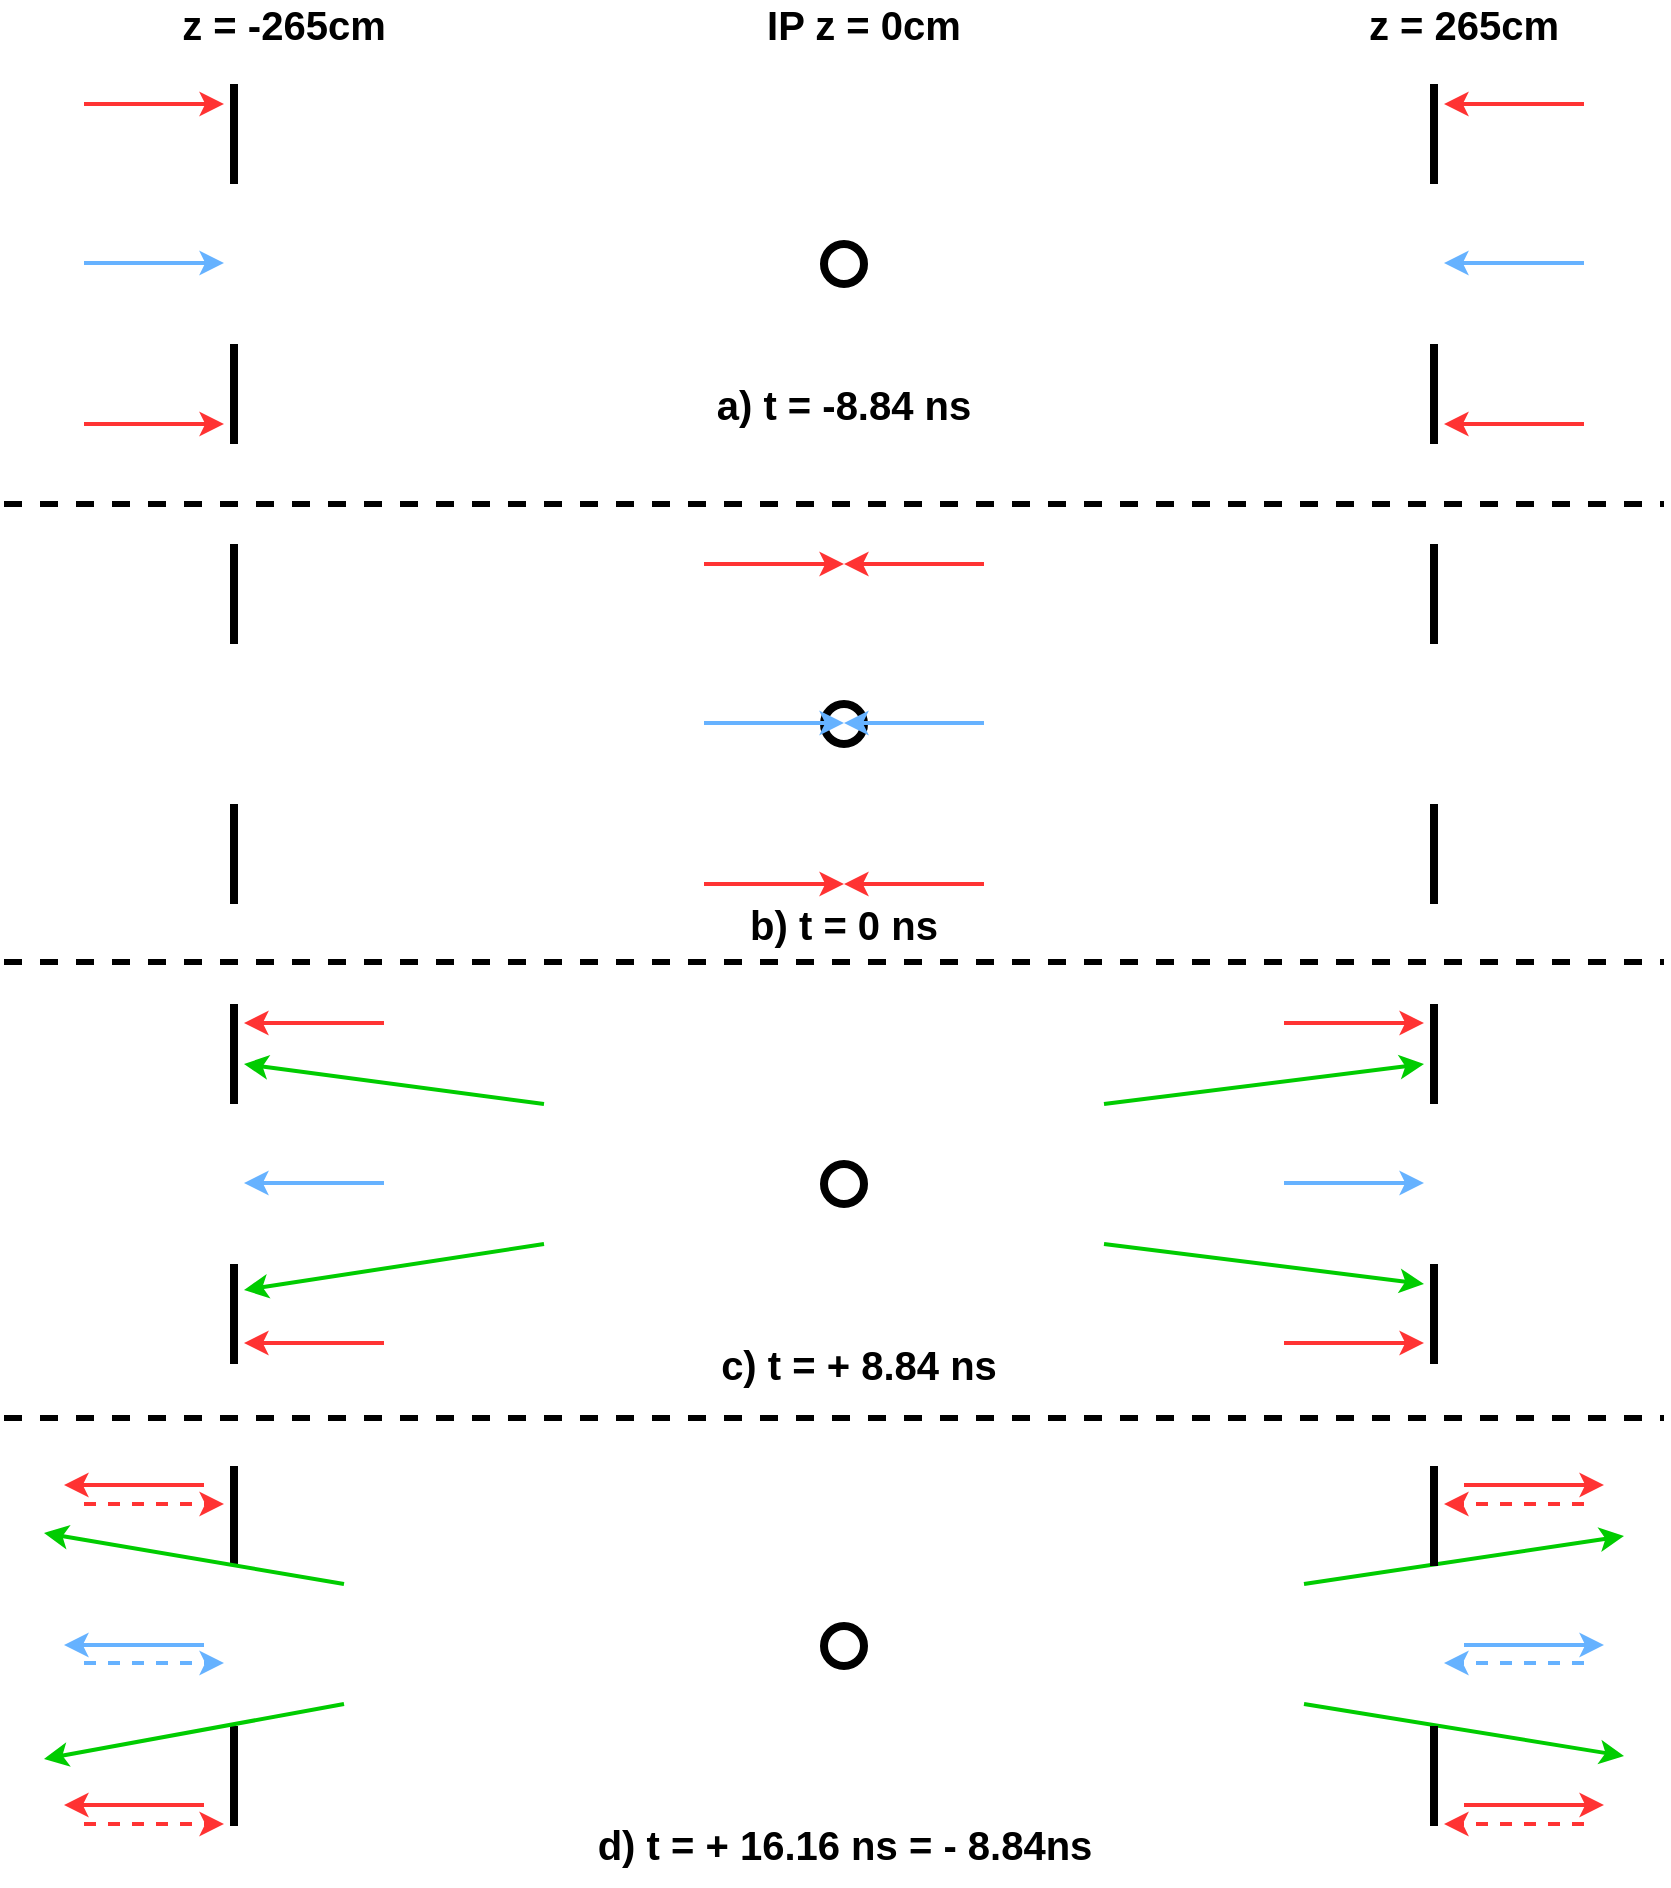 <mxfile version="14.7.1" type="github">
  <diagram id="XT5kvj6eiDMdyi3gLSAI" name="Page-1">
    <mxGraphModel dx="1068" dy="742" grid="1" gridSize="10" guides="1" tooltips="1" connect="1" arrows="1" fold="1" page="1" pageScale="1" pageWidth="1169" pageHeight="827" math="0" shadow="0">
      <root>
        <mxCell id="0" />
        <mxCell id="1" parent="0" />
        <mxCell id="nmyoYEylklnLV7Xv7OqU-15" value="" style="group" parent="1" vertex="1" connectable="0">
          <mxGeometry x="170" y="120" width="700" height="270" as="geometry" />
        </mxCell>
        <mxCell id="nmyoYEylklnLV7Xv7OqU-16" value="" style="endArrow=classic;html=1;strokeWidth=2;endFill=1;strokeColor=#66B2FF;" parent="nmyoYEylklnLV7Xv7OqU-15" edge="1">
          <mxGeometry width="50" height="50" relative="1" as="geometry">
            <mxPoint x="-40" y="119.5" as="sourcePoint" />
            <mxPoint x="30" y="119.5" as="targetPoint" />
          </mxGeometry>
        </mxCell>
        <mxCell id="nmyoYEylklnLV7Xv7OqU-17" value="" style="endArrow=classic;html=1;strokeWidth=2;endFill=1;strokeColor=#66B2FF;" parent="nmyoYEylklnLV7Xv7OqU-15" edge="1">
          <mxGeometry width="50" height="50" relative="1" as="geometry">
            <mxPoint x="710" y="119.5" as="sourcePoint" />
            <mxPoint x="640" y="119.5" as="targetPoint" />
          </mxGeometry>
        </mxCell>
        <mxCell id="nmyoYEylklnLV7Xv7OqU-21" value="" style="endArrow=classic;html=1;strokeWidth=2;endFill=1;strokeColor=#FF3333;" parent="nmyoYEylklnLV7Xv7OqU-15" edge="1">
          <mxGeometry width="50" height="50" relative="1" as="geometry">
            <mxPoint x="-40" y="200" as="sourcePoint" />
            <mxPoint x="30" y="200" as="targetPoint" />
          </mxGeometry>
        </mxCell>
        <mxCell id="nmyoYEylklnLV7Xv7OqU-3" value="" style="group" parent="nmyoYEylklnLV7Xv7OqU-15" vertex="1" connectable="0">
          <mxGeometry x="30" width="10" height="240" as="geometry" />
        </mxCell>
        <mxCell id="nmyoYEylklnLV7Xv7OqU-5" value="" style="group" parent="nmyoYEylklnLV7Xv7OqU-3" vertex="1" connectable="0">
          <mxGeometry width="10" height="240" as="geometry" />
        </mxCell>
        <mxCell id="nmyoYEylklnLV7Xv7OqU-1" value="" style="line;strokeWidth=4;direction=south;html=1;" parent="nmyoYEylklnLV7Xv7OqU-5" vertex="1">
          <mxGeometry y="30" width="10" height="50" as="geometry" />
        </mxCell>
        <mxCell id="nmyoYEylklnLV7Xv7OqU-2" value="" style="line;strokeWidth=4;direction=south;html=1;" parent="nmyoYEylklnLV7Xv7OqU-5" vertex="1">
          <mxGeometry y="160" width="10" height="50" as="geometry" />
        </mxCell>
        <mxCell id="nmyoYEylklnLV7Xv7OqU-6" value="" style="group" parent="nmyoYEylklnLV7Xv7OqU-15" vertex="1" connectable="0">
          <mxGeometry x="630" width="10" height="240" as="geometry" />
        </mxCell>
        <mxCell id="nmyoYEylklnLV7Xv7OqU-7" value="" style="line;strokeWidth=4;direction=south;html=1;" parent="nmyoYEylklnLV7Xv7OqU-6" vertex="1">
          <mxGeometry y="30" width="10" height="50" as="geometry" />
        </mxCell>
        <mxCell id="nmyoYEylklnLV7Xv7OqU-8" value="" style="line;strokeWidth=4;direction=south;html=1;" parent="nmyoYEylklnLV7Xv7OqU-6" vertex="1">
          <mxGeometry y="160" width="10" height="50" as="geometry" />
        </mxCell>
        <mxCell id="nmyoYEylklnLV7Xv7OqU-10" value="" style="ellipse;whiteSpace=wrap;html=1;aspect=fixed;strokeWidth=4;" parent="nmyoYEylklnLV7Xv7OqU-15" vertex="1">
          <mxGeometry x="330" y="110" width="20" height="20" as="geometry" />
        </mxCell>
        <mxCell id="nmyoYEylklnLV7Xv7OqU-12" value="&lt;font style=&quot;font-size: 20px;&quot;&gt;&lt;b style=&quot;font-size: 20px;&quot;&gt;z = -265cm&lt;/b&gt;&lt;/font&gt;" style="text;html=1;strokeColor=none;fillColor=none;align=center;verticalAlign=middle;whiteSpace=wrap;rounded=0;fontSize=20;" parent="nmyoYEylklnLV7Xv7OqU-15" vertex="1">
          <mxGeometry y="-10" width="120" height="20" as="geometry" />
        </mxCell>
        <mxCell id="nmyoYEylklnLV7Xv7OqU-14" value="&lt;font style=&quot;font-size: 20px;&quot;&gt;&lt;b style=&quot;font-size: 20px;&quot;&gt;IP z = 0cm&lt;/b&gt;&lt;/font&gt;" style="text;html=1;strokeColor=none;fillColor=none;align=center;verticalAlign=middle;whiteSpace=wrap;rounded=0;fontSize=20;" parent="nmyoYEylklnLV7Xv7OqU-15" vertex="1">
          <mxGeometry x="300" y="-10" width="100" height="20" as="geometry" />
        </mxCell>
        <mxCell id="nmyoYEylklnLV7Xv7OqU-13" value="&lt;font style=&quot;font-size: 20px;&quot;&gt;&lt;b style=&quot;font-size: 20px;&quot;&gt;z = 265cm&lt;/b&gt;&lt;/font&gt;" style="text;html=1;strokeColor=none;fillColor=none;align=center;verticalAlign=middle;whiteSpace=wrap;rounded=0;fontSize=20;" parent="nmyoYEylklnLV7Xv7OqU-15" vertex="1">
          <mxGeometry x="600" y="-10" width="100" height="20" as="geometry" />
        </mxCell>
        <mxCell id="nmyoYEylklnLV7Xv7OqU-23" value="&lt;b style=&quot;font-size: 20px;&quot;&gt;&lt;font style=&quot;font-size: 20px;&quot;&gt;a) t = -8.84 ns&lt;/font&gt;&lt;/b&gt;" style="text;html=1;strokeColor=none;fillColor=none;align=center;verticalAlign=middle;whiteSpace=wrap;rounded=0;fontSize=20;" parent="nmyoYEylklnLV7Xv7OqU-15" vertex="1">
          <mxGeometry x="275" y="180" width="130" height="20" as="geometry" />
        </mxCell>
        <mxCell id="nmyoYEylklnLV7Xv7OqU-18" value="" style="endArrow=classic;html=1;strokeWidth=2;endFill=1;strokeColor=#FF3333;" parent="1" edge="1">
          <mxGeometry width="50" height="50" relative="1" as="geometry">
            <mxPoint x="880" y="320" as="sourcePoint" />
            <mxPoint x="810" y="320" as="targetPoint" />
          </mxGeometry>
        </mxCell>
        <mxCell id="nmyoYEylklnLV7Xv7OqU-19" value="" style="endArrow=classic;html=1;strokeWidth=2;endFill=1;strokeColor=#FF3333;" parent="1" edge="1">
          <mxGeometry width="50" height="50" relative="1" as="geometry">
            <mxPoint x="880" y="160" as="sourcePoint" />
            <mxPoint x="810" y="160" as="targetPoint" />
          </mxGeometry>
        </mxCell>
        <mxCell id="nmyoYEylklnLV7Xv7OqU-20" value="" style="endArrow=classic;html=1;strokeWidth=2;endFill=1;strokeColor=#FF3333;" parent="1" edge="1">
          <mxGeometry width="50" height="50" relative="1" as="geometry">
            <mxPoint x="130" y="160" as="sourcePoint" />
            <mxPoint x="200" y="160" as="targetPoint" />
          </mxGeometry>
        </mxCell>
        <mxCell id="nmyoYEylklnLV7Xv7OqU-24" value="" style="group" parent="1" vertex="1" connectable="0">
          <mxGeometry x="170" y="350" width="670" height="270" as="geometry" />
        </mxCell>
        <mxCell id="nmyoYEylklnLV7Xv7OqU-26" value="" style="group" parent="nmyoYEylklnLV7Xv7OqU-24" vertex="1" connectable="0">
          <mxGeometry x="30" width="10" height="240" as="geometry" />
        </mxCell>
        <mxCell id="nmyoYEylklnLV7Xv7OqU-27" value="" style="group" parent="nmyoYEylklnLV7Xv7OqU-26" vertex="1" connectable="0">
          <mxGeometry width="10" height="240" as="geometry" />
        </mxCell>
        <mxCell id="nmyoYEylklnLV7Xv7OqU-28" value="" style="line;strokeWidth=4;direction=south;html=1;" parent="nmyoYEylklnLV7Xv7OqU-27" vertex="1">
          <mxGeometry y="30" width="10" height="50" as="geometry" />
        </mxCell>
        <mxCell id="nmyoYEylklnLV7Xv7OqU-29" value="" style="line;strokeWidth=4;direction=south;html=1;" parent="nmyoYEylklnLV7Xv7OqU-27" vertex="1">
          <mxGeometry y="160" width="10" height="50" as="geometry" />
        </mxCell>
        <mxCell id="nmyoYEylklnLV7Xv7OqU-30" value="" style="group" parent="nmyoYEylklnLV7Xv7OqU-24" vertex="1" connectable="0">
          <mxGeometry x="630" width="10" height="240" as="geometry" />
        </mxCell>
        <mxCell id="nmyoYEylklnLV7Xv7OqU-31" value="" style="line;strokeWidth=4;direction=south;html=1;" parent="nmyoYEylklnLV7Xv7OqU-30" vertex="1">
          <mxGeometry y="30" width="10" height="50" as="geometry" />
        </mxCell>
        <mxCell id="nmyoYEylklnLV7Xv7OqU-32" value="" style="line;strokeWidth=4;direction=south;html=1;" parent="nmyoYEylklnLV7Xv7OqU-30" vertex="1">
          <mxGeometry y="160" width="10" height="50" as="geometry" />
        </mxCell>
        <mxCell id="nmyoYEylklnLV7Xv7OqU-33" value="" style="ellipse;whiteSpace=wrap;html=1;aspect=fixed;strokeWidth=4;" parent="nmyoYEylklnLV7Xv7OqU-24" vertex="1">
          <mxGeometry x="330" y="110" width="20" height="20" as="geometry" />
        </mxCell>
        <mxCell id="nmyoYEylklnLV7Xv7OqU-37" value="" style="endArrow=classic;html=1;strokeWidth=2;endFill=1;strokeColor=#66B2FF;" parent="nmyoYEylklnLV7Xv7OqU-24" edge="1">
          <mxGeometry x="200" y="350" width="50" height="50" as="geometry">
            <mxPoint x="270" y="119.5" as="sourcePoint" />
            <mxPoint x="340" y="119.5" as="targetPoint" />
          </mxGeometry>
        </mxCell>
        <mxCell id="nmyoYEylklnLV7Xv7OqU-38" value="" style="endArrow=classic;html=1;strokeWidth=2;endFill=1;strokeColor=#66B2FF;" parent="nmyoYEylklnLV7Xv7OqU-24" edge="1">
          <mxGeometry x="200" y="350" width="50" height="50" as="geometry">
            <mxPoint x="410" y="119.5" as="sourcePoint" />
            <mxPoint x="340" y="119.5" as="targetPoint" />
          </mxGeometry>
        </mxCell>
        <mxCell id="nmyoYEylklnLV7Xv7OqU-39" value="" style="endArrow=classic;html=1;strokeWidth=2;endFill=1;strokeColor=#FF3333;" parent="nmyoYEylklnLV7Xv7OqU-24" edge="1">
          <mxGeometry x="200" y="350" width="50" height="50" as="geometry">
            <mxPoint x="270" y="200" as="sourcePoint" />
            <mxPoint x="340" y="200" as="targetPoint" />
          </mxGeometry>
        </mxCell>
        <mxCell id="nmyoYEylklnLV7Xv7OqU-41" value="" style="endArrow=classic;html=1;strokeWidth=2;endFill=1;strokeColor=#FF3333;" parent="nmyoYEylklnLV7Xv7OqU-24" edge="1">
          <mxGeometry x="200" y="350" width="50" height="50" as="geometry">
            <mxPoint x="410" y="200" as="sourcePoint" />
            <mxPoint x="340" y="200" as="targetPoint" />
          </mxGeometry>
        </mxCell>
        <mxCell id="nmyoYEylklnLV7Xv7OqU-42" value="" style="endArrow=classic;html=1;strokeWidth=2;endFill=1;strokeColor=#FF3333;" parent="nmyoYEylklnLV7Xv7OqU-24" edge="1">
          <mxGeometry x="200" y="350" width="50" height="50" as="geometry">
            <mxPoint x="270" y="40" as="sourcePoint" />
            <mxPoint x="340" y="40" as="targetPoint" />
          </mxGeometry>
        </mxCell>
        <mxCell id="nmyoYEylklnLV7Xv7OqU-43" value="" style="endArrow=classic;html=1;strokeWidth=2;endFill=1;strokeColor=#FF3333;" parent="nmyoYEylklnLV7Xv7OqU-24" edge="1">
          <mxGeometry x="200" y="350" width="50" height="50" as="geometry">
            <mxPoint x="410" y="40" as="sourcePoint" />
            <mxPoint x="340" y="40" as="targetPoint" />
          </mxGeometry>
        </mxCell>
        <mxCell id="nmyoYEylklnLV7Xv7OqU-120" value="&lt;b&gt;&lt;font style=&quot;font-size: 20px&quot;&gt;b) t = 0 ns&lt;/font&gt;&lt;/b&gt;" style="text;html=1;strokeColor=none;fillColor=none;align=center;verticalAlign=middle;whiteSpace=wrap;rounded=0;" parent="nmyoYEylklnLV7Xv7OqU-24" vertex="1">
          <mxGeometry x="275" y="210" width="130" height="20" as="geometry" />
        </mxCell>
        <mxCell id="nmyoYEylklnLV7Xv7OqU-173" value="" style="shape=image;html=1;verticalAlign=top;verticalLabelPosition=bottom;labelBackgroundColor=#ffffff;imageAspect=0;aspect=fixed;image=https://cdn2.iconfinder.com/data/icons/humano2/128x128/apps/billard-gl.png;strokeWidth=4;fillColor=#FFF2CC;align=center;" parent="nmyoYEylklnLV7Xv7OqU-24" vertex="1">
          <mxGeometry x="311" y="91" width="58" height="58" as="geometry" />
        </mxCell>
        <mxCell id="nmyoYEylklnLV7Xv7OqU-97" value="" style="group" parent="1" vertex="1" connectable="0">
          <mxGeometry x="170" y="580" width="670" height="270" as="geometry" />
        </mxCell>
        <mxCell id="nmyoYEylklnLV7Xv7OqU-99" value="" style="group" parent="nmyoYEylklnLV7Xv7OqU-97" vertex="1" connectable="0">
          <mxGeometry x="30" width="10" height="240" as="geometry" />
        </mxCell>
        <mxCell id="nmyoYEylklnLV7Xv7OqU-100" value="" style="group" parent="nmyoYEylklnLV7Xv7OqU-99" vertex="1" connectable="0">
          <mxGeometry width="10" height="240" as="geometry" />
        </mxCell>
        <mxCell id="nmyoYEylklnLV7Xv7OqU-101" value="" style="line;strokeWidth=4;direction=south;html=1;" parent="nmyoYEylklnLV7Xv7OqU-100" vertex="1">
          <mxGeometry y="30" width="10" height="50" as="geometry" />
        </mxCell>
        <mxCell id="nmyoYEylklnLV7Xv7OqU-102" value="" style="line;strokeWidth=4;direction=south;html=1;" parent="nmyoYEylklnLV7Xv7OqU-100" vertex="1">
          <mxGeometry y="160" width="10" height="50" as="geometry" />
        </mxCell>
        <mxCell id="nmyoYEylklnLV7Xv7OqU-103" value="" style="group" parent="nmyoYEylklnLV7Xv7OqU-97" vertex="1" connectable="0">
          <mxGeometry x="630" width="10" height="240" as="geometry" />
        </mxCell>
        <mxCell id="nmyoYEylklnLV7Xv7OqU-104" value="" style="line;strokeWidth=4;direction=south;html=1;" parent="nmyoYEylklnLV7Xv7OqU-103" vertex="1">
          <mxGeometry y="30" width="10" height="50" as="geometry" />
        </mxCell>
        <mxCell id="nmyoYEylklnLV7Xv7OqU-105" value="" style="line;strokeWidth=4;direction=south;html=1;" parent="nmyoYEylklnLV7Xv7OqU-103" vertex="1">
          <mxGeometry y="160" width="10" height="50" as="geometry" />
        </mxCell>
        <mxCell id="nmyoYEylklnLV7Xv7OqU-106" value="" style="ellipse;whiteSpace=wrap;html=1;aspect=fixed;strokeWidth=4;" parent="nmyoYEylklnLV7Xv7OqU-97" vertex="1">
          <mxGeometry x="330" y="110" width="20" height="20" as="geometry" />
        </mxCell>
        <mxCell id="nmyoYEylklnLV7Xv7OqU-107" value="" style="endArrow=classic;html=1;strokeWidth=2;endFill=1;strokeColor=#66B2FF;" parent="nmyoYEylklnLV7Xv7OqU-97" edge="1">
          <mxGeometry x="200" y="580" width="50" height="50" as="geometry">
            <mxPoint x="560" y="119.5" as="sourcePoint" />
            <mxPoint x="630" y="119.5" as="targetPoint" />
          </mxGeometry>
        </mxCell>
        <mxCell id="nmyoYEylklnLV7Xv7OqU-108" value="" style="endArrow=classic;html=1;strokeWidth=2;endFill=1;strokeColor=#66B2FF;" parent="nmyoYEylklnLV7Xv7OqU-97" edge="1">
          <mxGeometry x="200" y="580" width="50" height="50" as="geometry">
            <mxPoint x="110" y="119.5" as="sourcePoint" />
            <mxPoint x="40" y="119.5" as="targetPoint" />
          </mxGeometry>
        </mxCell>
        <mxCell id="nmyoYEylklnLV7Xv7OqU-109" value="" style="endArrow=classic;html=1;strokeWidth=2;endFill=1;strokeColor=#FF3333;" parent="nmyoYEylklnLV7Xv7OqU-97" edge="1">
          <mxGeometry x="200" y="580" width="50" height="50" as="geometry">
            <mxPoint x="560" y="199.5" as="sourcePoint" />
            <mxPoint x="630" y="199.5" as="targetPoint" />
          </mxGeometry>
        </mxCell>
        <mxCell id="nmyoYEylklnLV7Xv7OqU-110" value="" style="endArrow=classic;html=1;strokeWidth=2;endFill=1;strokeColor=#FF3333;" parent="nmyoYEylklnLV7Xv7OqU-97" edge="1">
          <mxGeometry x="200" y="580" width="50" height="50" as="geometry">
            <mxPoint x="110" y="199.5" as="sourcePoint" />
            <mxPoint x="40" y="199.5" as="targetPoint" />
          </mxGeometry>
        </mxCell>
        <mxCell id="nmyoYEylklnLV7Xv7OqU-111" value="" style="endArrow=classic;html=1;strokeWidth=2;endFill=1;strokeColor=#FF3333;" parent="nmyoYEylklnLV7Xv7OqU-97" edge="1">
          <mxGeometry x="200" y="580" width="50" height="50" as="geometry">
            <mxPoint x="560" y="39.5" as="sourcePoint" />
            <mxPoint x="630" y="39.5" as="targetPoint" />
          </mxGeometry>
        </mxCell>
        <mxCell id="nmyoYEylklnLV7Xv7OqU-112" value="" style="endArrow=classic;html=1;strokeWidth=2;endFill=1;strokeColor=#FF3333;" parent="nmyoYEylklnLV7Xv7OqU-97" edge="1">
          <mxGeometry x="200" y="580" width="50" height="50" as="geometry">
            <mxPoint x="110" y="39.5" as="sourcePoint" />
            <mxPoint x="40" y="39.5" as="targetPoint" />
          </mxGeometry>
        </mxCell>
        <mxCell id="nmyoYEylklnLV7Xv7OqU-117" value="" style="endArrow=classic;html=1;strokeWidth=2;strokeColor=#00CC00;startArrow=none;startFill=0;endFill=1;" parent="nmyoYEylklnLV7Xv7OqU-97" edge="1">
          <mxGeometry x="200" y="580" width="50" height="50" as="geometry">
            <mxPoint x="470" y="80" as="sourcePoint" />
            <mxPoint x="630" y="60" as="targetPoint" />
          </mxGeometry>
        </mxCell>
        <mxCell id="nmyoYEylklnLV7Xv7OqU-118" value="" style="endArrow=classic;html=1;strokeWidth=2;strokeColor=#00CC00;startArrow=none;startFill=0;endFill=1;" parent="nmyoYEylklnLV7Xv7OqU-97" edge="1">
          <mxGeometry x="200" y="580" width="50" height="50" as="geometry">
            <mxPoint x="470" y="150" as="sourcePoint" />
            <mxPoint x="630" y="170" as="targetPoint" />
          </mxGeometry>
        </mxCell>
        <mxCell id="nmyoYEylklnLV7Xv7OqU-121" value="&lt;b style=&quot;font-size: 20px;&quot;&gt;&lt;font style=&quot;font-size: 20px;&quot;&gt;c) t = + 8.84 ns&lt;/font&gt;&lt;/b&gt;" style="text;html=1;strokeColor=none;fillColor=none;align=center;verticalAlign=middle;whiteSpace=wrap;rounded=0;fontSize=20;" parent="nmyoYEylklnLV7Xv7OqU-97" vertex="1">
          <mxGeometry x="275" y="200" width="145" height="20" as="geometry" />
        </mxCell>
        <mxCell id="0VXKgua6OGeJl1TkRr2C-2" value="" style="endArrow=none;dashed=1;html=1;strokeWidth=3;" edge="1" parent="nmyoYEylklnLV7Xv7OqU-97">
          <mxGeometry width="50" height="50" relative="1" as="geometry">
            <mxPoint x="-80" y="9" as="sourcePoint" />
            <mxPoint x="750" y="9" as="targetPoint" />
          </mxGeometry>
        </mxCell>
        <mxCell id="nmyoYEylklnLV7Xv7OqU-115" value="" style="endArrow=classic;html=1;strokeWidth=2;strokeColor=#00CC00;startArrow=none;startFill=0;endFill=1;" parent="1" edge="1">
          <mxGeometry width="50" height="50" relative="1" as="geometry">
            <mxPoint x="360" y="660" as="sourcePoint" />
            <mxPoint x="210" y="640" as="targetPoint" />
          </mxGeometry>
        </mxCell>
        <mxCell id="nmyoYEylklnLV7Xv7OqU-116" value="" style="endArrow=classic;html=1;strokeWidth=2;strokeColor=#00CC00;startArrow=none;startFill=0;endFill=1;" parent="1" edge="1">
          <mxGeometry width="50" height="50" relative="1" as="geometry">
            <mxPoint x="360" y="730" as="sourcePoint" />
            <mxPoint x="210" y="753" as="targetPoint" />
          </mxGeometry>
        </mxCell>
        <mxCell id="nmyoYEylklnLV7Xv7OqU-154" value="" style="endArrow=classic;html=1;strokeWidth=2;endFill=1;strokeColor=#FF3333;" parent="1" edge="1">
          <mxGeometry width="50" height="50" relative="1" as="geometry">
            <mxPoint x="820" y="850.5" as="sourcePoint" />
            <mxPoint x="890" y="850.5" as="targetPoint" />
          </mxGeometry>
        </mxCell>
        <mxCell id="nmyoYEylklnLV7Xv7OqU-150" value="" style="endArrow=classic;html=1;strokeWidth=2;endFill=1;strokeColor=#66B2FF;" parent="1" edge="1">
          <mxGeometry width="50" height="50" relative="1" as="geometry">
            <mxPoint x="820" y="930.5" as="sourcePoint" />
            <mxPoint x="890" y="930.5" as="targetPoint" />
          </mxGeometry>
        </mxCell>
        <mxCell id="nmyoYEylklnLV7Xv7OqU-152" value="" style="endArrow=classic;html=1;strokeWidth=2;endFill=1;strokeColor=#FF3333;" parent="1" edge="1">
          <mxGeometry width="50" height="50" relative="1" as="geometry">
            <mxPoint x="820" y="1010.5" as="sourcePoint" />
            <mxPoint x="890" y="1010.5" as="targetPoint" />
          </mxGeometry>
        </mxCell>
        <mxCell id="nmyoYEylklnLV7Xv7OqU-156" value="" style="endArrow=classic;html=1;strokeWidth=2;strokeColor=#00CC00;startArrow=none;startFill=0;endFill=1;" parent="1" edge="1">
          <mxGeometry width="50" height="50" relative="1" as="geometry">
            <mxPoint x="740" y="900" as="sourcePoint" />
            <mxPoint x="900" y="876" as="targetPoint" />
          </mxGeometry>
        </mxCell>
        <mxCell id="nmyoYEylklnLV7Xv7OqU-157" value="" style="endArrow=classic;html=1;strokeWidth=2;strokeColor=#00CC00;startArrow=none;startFill=0;endFill=1;" parent="1" edge="1">
          <mxGeometry width="50" height="50" relative="1" as="geometry">
            <mxPoint x="740" y="960" as="sourcePoint" />
            <mxPoint x="900" y="986" as="targetPoint" />
          </mxGeometry>
        </mxCell>
        <mxCell id="0VXKgua6OGeJl1TkRr2C-1" value="" style="endArrow=none;dashed=1;html=1;strokeWidth=3;" edge="1" parent="1">
          <mxGeometry width="50" height="50" relative="1" as="geometry">
            <mxPoint x="90" y="360" as="sourcePoint" />
            <mxPoint x="920" y="360" as="targetPoint" />
          </mxGeometry>
        </mxCell>
        <mxCell id="nmyoYEylklnLV7Xv7OqU-141" value="" style="group;verticalAlign=bottom;align=left;" parent="1" vertex="1" connectable="0">
          <mxGeometry x="200" y="811" width="640" height="240" as="geometry" />
        </mxCell>
        <mxCell id="nmyoYEylklnLV7Xv7OqU-142" value="" style="group" parent="nmyoYEylklnLV7Xv7OqU-141" vertex="1" connectable="0">
          <mxGeometry width="10" height="240" as="geometry" />
        </mxCell>
        <mxCell id="nmyoYEylklnLV7Xv7OqU-143" value="" style="group" parent="nmyoYEylklnLV7Xv7OqU-142" vertex="1" connectable="0">
          <mxGeometry width="10" height="240" as="geometry" />
        </mxCell>
        <mxCell id="nmyoYEylklnLV7Xv7OqU-144" value="" style="line;strokeWidth=4;direction=south;html=1;" parent="nmyoYEylklnLV7Xv7OqU-143" vertex="1">
          <mxGeometry y="30" width="10" height="50" as="geometry" />
        </mxCell>
        <mxCell id="nmyoYEylklnLV7Xv7OqU-145" value="" style="line;strokeWidth=4;direction=south;html=1;" parent="nmyoYEylklnLV7Xv7OqU-143" vertex="1">
          <mxGeometry y="160" width="10" height="50" as="geometry" />
        </mxCell>
        <mxCell id="nmyoYEylklnLV7Xv7OqU-146" value="" style="group" parent="nmyoYEylklnLV7Xv7OqU-141" vertex="1" connectable="0">
          <mxGeometry x="600" width="10" height="240" as="geometry" />
        </mxCell>
        <mxCell id="nmyoYEylklnLV7Xv7OqU-147" value="" style="line;strokeWidth=4;direction=south;html=1;" parent="nmyoYEylklnLV7Xv7OqU-146" vertex="1">
          <mxGeometry y="30" width="10" height="50" as="geometry" />
        </mxCell>
        <mxCell id="nmyoYEylklnLV7Xv7OqU-148" value="" style="line;strokeWidth=4;direction=south;html=1;" parent="nmyoYEylklnLV7Xv7OqU-146" vertex="1">
          <mxGeometry y="160" width="10" height="50" as="geometry" />
        </mxCell>
        <mxCell id="nmyoYEylklnLV7Xv7OqU-149" value="" style="ellipse;whiteSpace=wrap;html=1;aspect=fixed;strokeWidth=4;" parent="nmyoYEylklnLV7Xv7OqU-141" vertex="1">
          <mxGeometry x="300" y="110" width="20" height="20" as="geometry" />
        </mxCell>
        <mxCell id="nmyoYEylklnLV7Xv7OqU-158" value="&lt;b style=&quot;font-size: 20px;&quot;&gt;&lt;font style=&quot;font-size: 20px;&quot;&gt;d) t = + 16.16 ns = - 8.84ns&lt;/font&gt;&lt;/b&gt;" style="text;html=1;strokeColor=none;fillColor=none;align=center;verticalAlign=middle;whiteSpace=wrap;rounded=0;fontSize=20;" parent="nmyoYEylklnLV7Xv7OqU-141" vertex="1">
          <mxGeometry x="177.5" y="209" width="265" height="20" as="geometry" />
        </mxCell>
        <mxCell id="0VXKgua6OGeJl1TkRr2C-3" value="" style="endArrow=none;dashed=1;html=1;strokeWidth=3;" edge="1" parent="nmyoYEylklnLV7Xv7OqU-141">
          <mxGeometry width="50" height="50" relative="1" as="geometry">
            <mxPoint x="-110" y="6" as="sourcePoint" />
            <mxPoint x="720" y="6" as="targetPoint" />
          </mxGeometry>
        </mxCell>
        <mxCell id="nmyoYEylklnLV7Xv7OqU-155" value="" style="endArrow=classic;html=1;strokeWidth=2;endFill=1;strokeColor=#FF3333;" parent="1" edge="1">
          <mxGeometry x="170" y="811" width="50" height="50" as="geometry">
            <mxPoint x="190" y="850.5" as="sourcePoint" />
            <mxPoint x="120" y="850.5" as="targetPoint" />
          </mxGeometry>
        </mxCell>
        <mxCell id="nmyoYEylklnLV7Xv7OqU-153" value="" style="endArrow=classic;html=1;strokeWidth=2;endFill=1;strokeColor=#FF3333;" parent="1" edge="1">
          <mxGeometry x="170" y="811" width="50" height="50" as="geometry">
            <mxPoint x="190" y="1010.5" as="sourcePoint" />
            <mxPoint x="120" y="1010.5" as="targetPoint" />
          </mxGeometry>
        </mxCell>
        <mxCell id="nmyoYEylklnLV7Xv7OqU-151" value="" style="endArrow=classic;html=1;strokeWidth=2;endFill=1;strokeColor=#66B2FF;" parent="1" edge="1">
          <mxGeometry x="170" y="811" width="50" height="50" as="geometry">
            <mxPoint x="190" y="930.5" as="sourcePoint" />
            <mxPoint x="120" y="930.5" as="targetPoint" />
          </mxGeometry>
        </mxCell>
        <mxCell id="nmyoYEylklnLV7Xv7OqU-162" value="" style="endArrow=classic;html=1;strokeWidth=2;strokeColor=#00CC00;startArrow=none;startFill=0;endFill=1;" parent="1" edge="1">
          <mxGeometry x="170" y="811" width="50" height="50" as="geometry">
            <mxPoint x="260" y="900" as="sourcePoint" />
            <mxPoint x="110" y="874.5" as="targetPoint" />
          </mxGeometry>
        </mxCell>
        <mxCell id="nmyoYEylklnLV7Xv7OqU-163" value="" style="endArrow=classic;html=1;strokeWidth=2;strokeColor=#00CC00;startArrow=none;startFill=0;endFill=1;" parent="1" edge="1">
          <mxGeometry x="170" y="811" width="50" height="50" as="geometry">
            <mxPoint x="260" y="960" as="sourcePoint" />
            <mxPoint x="110" y="987.5" as="targetPoint" />
          </mxGeometry>
        </mxCell>
        <mxCell id="nmyoYEylklnLV7Xv7OqU-167" value="" style="endArrow=classic;html=1;strokeWidth=2;endFill=1;strokeColor=#66B2FF;dashed=1;" parent="1" edge="1">
          <mxGeometry x="170" y="811" width="50" height="50" as="geometry">
            <mxPoint x="130" y="939.5" as="sourcePoint" />
            <mxPoint x="200" y="939.5" as="targetPoint" />
          </mxGeometry>
        </mxCell>
        <mxCell id="nmyoYEylklnLV7Xv7OqU-168" value="" style="endArrow=classic;html=1;strokeWidth=2;endFill=1;strokeColor=#66B2FF;dashed=1;" parent="1" edge="1">
          <mxGeometry x="170" y="811" width="50" height="50" as="geometry">
            <mxPoint x="880" y="939.5" as="sourcePoint" />
            <mxPoint x="810" y="939.5" as="targetPoint" />
          </mxGeometry>
        </mxCell>
        <mxCell id="nmyoYEylklnLV7Xv7OqU-169" value="" style="endArrow=classic;html=1;strokeWidth=2;endFill=1;strokeColor=#FF3333;dashed=1;" parent="1" edge="1">
          <mxGeometry x="170" y="811" width="50" height="50" as="geometry">
            <mxPoint x="130" y="1020" as="sourcePoint" />
            <mxPoint x="200" y="1020" as="targetPoint" />
          </mxGeometry>
        </mxCell>
        <mxCell id="nmyoYEylklnLV7Xv7OqU-170" value="" style="endArrow=classic;html=1;strokeWidth=2;endFill=1;strokeColor=#FF3333;dashed=1;" parent="1" edge="1">
          <mxGeometry x="170" y="811" width="50" height="50" as="geometry">
            <mxPoint x="880" y="1020" as="sourcePoint" />
            <mxPoint x="810" y="1020" as="targetPoint" />
          </mxGeometry>
        </mxCell>
        <mxCell id="nmyoYEylklnLV7Xv7OqU-171" value="" style="endArrow=classic;html=1;strokeWidth=2;endFill=1;strokeColor=#FF3333;dashed=1;" parent="1" edge="1">
          <mxGeometry x="170" y="811" width="50" height="50" as="geometry">
            <mxPoint x="880" y="860" as="sourcePoint" />
            <mxPoint x="810" y="860" as="targetPoint" />
          </mxGeometry>
        </mxCell>
        <mxCell id="nmyoYEylklnLV7Xv7OqU-172" value="" style="endArrow=classic;html=1;strokeWidth=2;endFill=1;strokeColor=#FF3333;dashed=1;" parent="1" edge="1">
          <mxGeometry x="170" y="811" width="50" height="50" as="geometry">
            <mxPoint x="130" y="860" as="sourcePoint" />
            <mxPoint x="200" y="860" as="targetPoint" />
          </mxGeometry>
        </mxCell>
      </root>
    </mxGraphModel>
  </diagram>
</mxfile>
